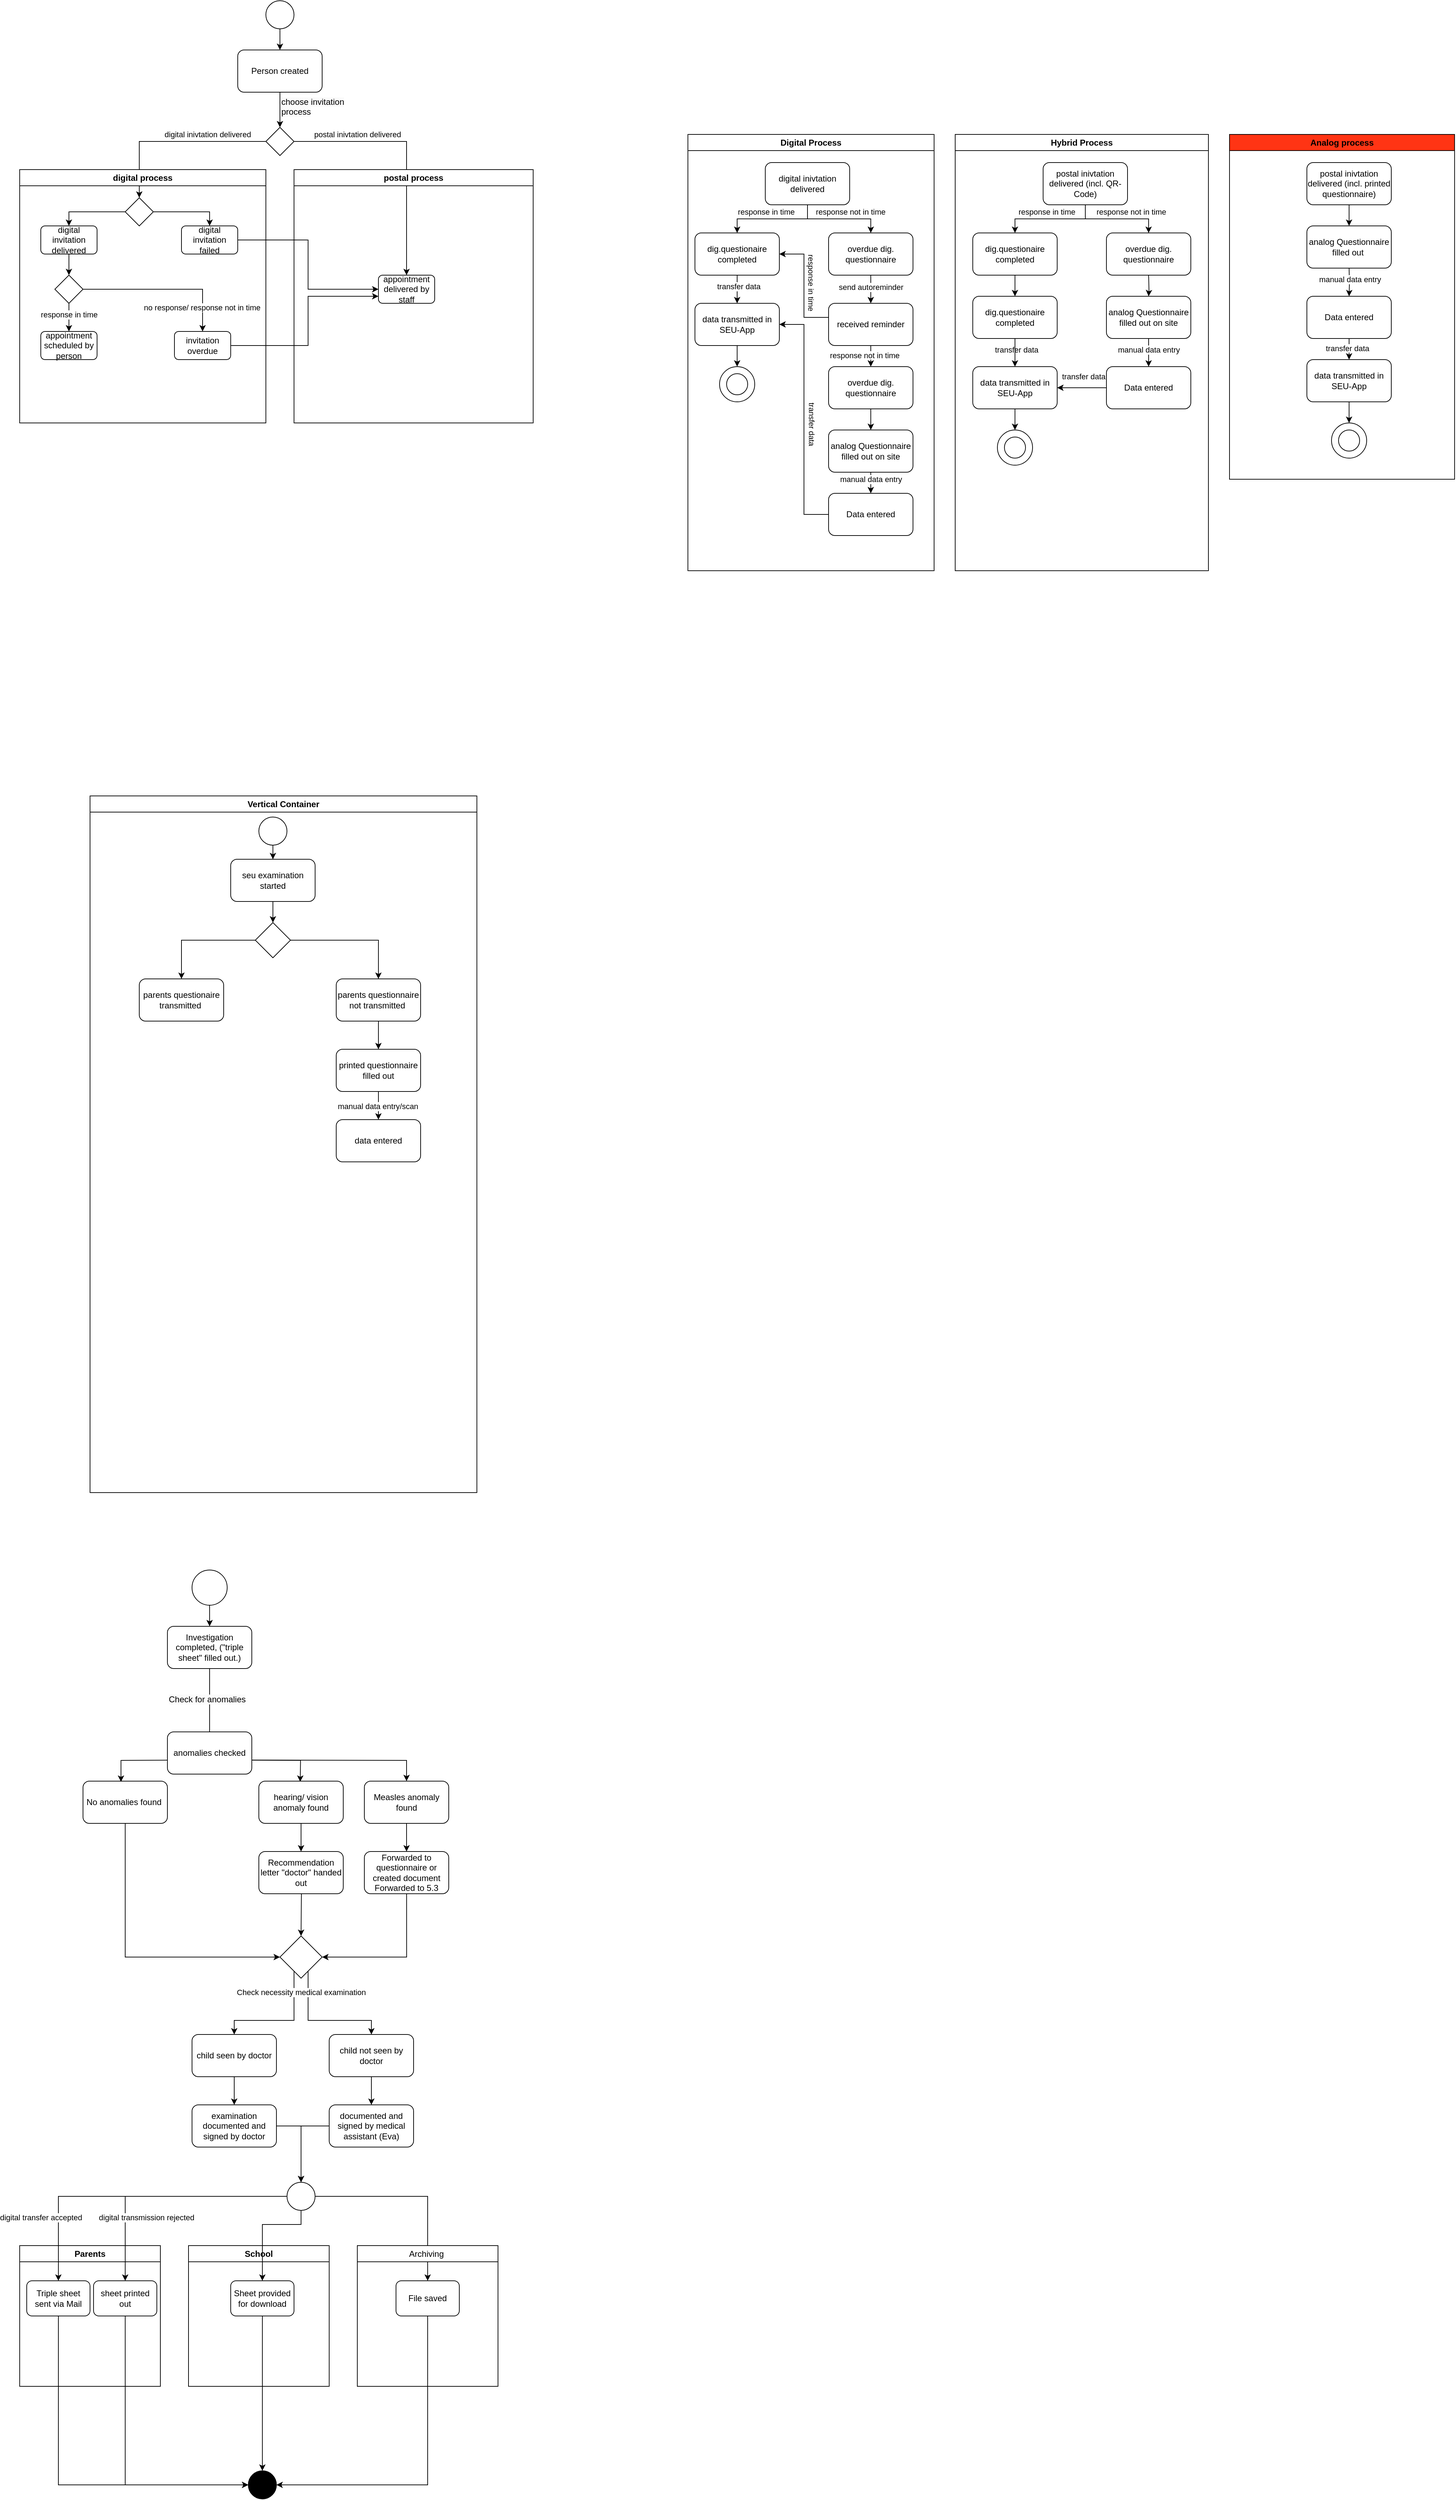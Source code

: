 <mxfile version="22.0.8" type="github">
  <diagram name="Page-1" id="0783ab3e-0a74-02c8-0abd-f7b4e66b4bec">
    <mxGraphModel dx="2345" dy="971" grid="1" gridSize="10" guides="1" tooltips="1" connect="1" arrows="1" fold="1" page="1" pageScale="1" pageWidth="850" pageHeight="1100" background="none" math="0" shadow="0">
      <root>
        <mxCell id="0" />
        <mxCell id="1" parent="0" />
        <mxCell id="8A0eGRXppmrOtd2nOJEZ-9" value="" style="edgeStyle=orthogonalEdgeStyle;rounded=0;orthogonalLoop=1;jettySize=auto;html=1;" parent="1" source="8A0eGRXppmrOtd2nOJEZ-2" target="8A0eGRXppmrOtd2nOJEZ-8" edge="1">
          <mxGeometry relative="1" as="geometry" />
        </mxCell>
        <mxCell id="8A0eGRXppmrOtd2nOJEZ-2" value="Person created" style="rounded=1;whiteSpace=wrap;html=1;" parent="1" vertex="1">
          <mxGeometry x="360" y="70" width="120" height="60" as="geometry" />
        </mxCell>
        <mxCell id="8A0eGRXppmrOtd2nOJEZ-7" value="" style="edgeStyle=orthogonalEdgeStyle;rounded=0;orthogonalLoop=1;jettySize=auto;html=1;" parent="1" source="8A0eGRXppmrOtd2nOJEZ-5" target="8A0eGRXppmrOtd2nOJEZ-2" edge="1">
          <mxGeometry relative="1" as="geometry" />
        </mxCell>
        <mxCell id="8A0eGRXppmrOtd2nOJEZ-5" value="" style="ellipse;whiteSpace=wrap;html=1;aspect=fixed;" parent="1" vertex="1">
          <mxGeometry x="400" width="40" height="40" as="geometry" />
        </mxCell>
        <mxCell id="8A0eGRXppmrOtd2nOJEZ-14" style="edgeStyle=orthogonalEdgeStyle;rounded=0;orthogonalLoop=1;jettySize=auto;html=1;entryX=0.5;entryY=0;entryDx=0;entryDy=0;" parent="1" source="8A0eGRXppmrOtd2nOJEZ-8" target="8A0eGRXppmrOtd2nOJEZ-18" edge="1">
          <mxGeometry relative="1" as="geometry">
            <mxPoint x="300" y="240" as="targetPoint" />
            <Array as="points">
              <mxPoint x="220" y="200" />
            </Array>
          </mxGeometry>
        </mxCell>
        <mxCell id="8A0eGRXppmrOtd2nOJEZ-19" value="digital inivtation delivered" style="edgeLabel;html=1;align=center;verticalAlign=middle;resizable=0;points=[];" parent="8A0eGRXppmrOtd2nOJEZ-14" vertex="1" connectable="0">
          <mxGeometry x="-0.49" relative="1" as="geometry">
            <mxPoint x="-17" y="-10" as="offset" />
          </mxGeometry>
        </mxCell>
        <mxCell id="8A0eGRXppmrOtd2nOJEZ-22" style="edgeStyle=orthogonalEdgeStyle;rounded=0;orthogonalLoop=1;jettySize=auto;html=1;entryX=0.5;entryY=0;entryDx=0;entryDy=0;" parent="1" source="8A0eGRXppmrOtd2nOJEZ-8" target="8A0eGRXppmrOtd2nOJEZ-36" edge="1">
          <mxGeometry relative="1" as="geometry">
            <mxPoint x="600" y="290" as="targetPoint" />
            <Array as="points">
              <mxPoint x="600" y="200" />
            </Array>
          </mxGeometry>
        </mxCell>
        <mxCell id="8A0eGRXppmrOtd2nOJEZ-8" value="" style="rhombus;whiteSpace=wrap;html=1;" parent="1" vertex="1">
          <mxGeometry x="400" y="180" width="40" height="40" as="geometry" />
        </mxCell>
        <mxCell id="8A0eGRXppmrOtd2nOJEZ-10" value="&lt;span style=&quot;color: rgb(0, 0, 0); font-family: Helvetica; font-size: 12px; font-style: normal; font-variant-ligatures: normal; font-variant-caps: normal; font-weight: 400; letter-spacing: normal; orphans: 2; text-align: center; text-indent: 0px; text-transform: none; widows: 2; word-spacing: 0px; -webkit-text-stroke-width: 0px; background-color: rgb(251, 251, 251); text-decoration-thickness: initial; text-decoration-style: initial; text-decoration-color: initial; float: none; display: inline !important;&quot;&gt;choose invitation process&lt;/span&gt;" style="text;whiteSpace=wrap;html=1;" parent="1" vertex="1">
          <mxGeometry x="420" y="130" width="100" height="40" as="geometry" />
        </mxCell>
        <mxCell id="8A0eGRXppmrOtd2nOJEZ-13" value="digital process" style="swimlane;whiteSpace=wrap;html=1;" parent="1" vertex="1">
          <mxGeometry x="50" y="240" width="350" height="360" as="geometry" />
        </mxCell>
        <mxCell id="8A0eGRXppmrOtd2nOJEZ-25" value="" style="edgeStyle=orthogonalEdgeStyle;rounded=0;orthogonalLoop=1;jettySize=auto;html=1;" parent="8A0eGRXppmrOtd2nOJEZ-13" source="8A0eGRXppmrOtd2nOJEZ-18" target="8A0eGRXppmrOtd2nOJEZ-24" edge="1">
          <mxGeometry relative="1" as="geometry">
            <Array as="points">
              <mxPoint x="70" y="60" />
            </Array>
          </mxGeometry>
        </mxCell>
        <mxCell id="8A0eGRXppmrOtd2nOJEZ-28" value="" style="edgeStyle=orthogonalEdgeStyle;rounded=0;orthogonalLoop=1;jettySize=auto;html=1;entryX=0.5;entryY=0;entryDx=0;entryDy=0;" parent="8A0eGRXppmrOtd2nOJEZ-13" source="8A0eGRXppmrOtd2nOJEZ-18" target="8A0eGRXppmrOtd2nOJEZ-27" edge="1">
          <mxGeometry relative="1" as="geometry">
            <mxPoint x="270" y="70" as="targetPoint" />
            <Array as="points">
              <mxPoint x="270" y="60" />
            </Array>
          </mxGeometry>
        </mxCell>
        <mxCell id="8A0eGRXppmrOtd2nOJEZ-18" value="" style="rhombus;whiteSpace=wrap;html=1;" parent="8A0eGRXppmrOtd2nOJEZ-13" vertex="1">
          <mxGeometry x="150" y="40" width="40" height="40" as="geometry" />
        </mxCell>
        <mxCell id="8A0eGRXppmrOtd2nOJEZ-32" value="" style="edgeStyle=orthogonalEdgeStyle;rounded=0;orthogonalLoop=1;jettySize=auto;html=1;" parent="8A0eGRXppmrOtd2nOJEZ-13" source="8A0eGRXppmrOtd2nOJEZ-24" target="8A0eGRXppmrOtd2nOJEZ-31" edge="1">
          <mxGeometry relative="1" as="geometry" />
        </mxCell>
        <mxCell id="8A0eGRXppmrOtd2nOJEZ-24" value="digital invitation delivered" style="rounded=1;whiteSpace=wrap;html=1;" parent="8A0eGRXppmrOtd2nOJEZ-13" vertex="1">
          <mxGeometry x="30" y="80" width="80" height="40" as="geometry" />
        </mxCell>
        <mxCell id="8A0eGRXppmrOtd2nOJEZ-27" value="digital invitation failed" style="rounded=1;whiteSpace=wrap;html=1;" parent="8A0eGRXppmrOtd2nOJEZ-13" vertex="1">
          <mxGeometry x="230" y="80" width="80" height="40" as="geometry" />
        </mxCell>
        <mxCell id="8A0eGRXppmrOtd2nOJEZ-42" style="edgeStyle=orthogonalEdgeStyle;rounded=0;orthogonalLoop=1;jettySize=auto;html=1;entryX=0.5;entryY=0;entryDx=0;entryDy=0;" parent="8A0eGRXppmrOtd2nOJEZ-13" source="8A0eGRXppmrOtd2nOJEZ-31" target="8A0eGRXppmrOtd2nOJEZ-41" edge="1">
          <mxGeometry relative="1" as="geometry" />
        </mxCell>
        <mxCell id="8A0eGRXppmrOtd2nOJEZ-43" value="response in time" style="edgeLabel;html=1;align=center;verticalAlign=middle;resizable=0;points=[];" parent="8A0eGRXppmrOtd2nOJEZ-42" vertex="1" connectable="0">
          <mxGeometry x="-0.225" relative="1" as="geometry">
            <mxPoint as="offset" />
          </mxGeometry>
        </mxCell>
        <mxCell id="8A0eGRXppmrOtd2nOJEZ-45" style="edgeStyle=orthogonalEdgeStyle;rounded=0;orthogonalLoop=1;jettySize=auto;html=1;entryX=0.5;entryY=0;entryDx=0;entryDy=0;" parent="8A0eGRXppmrOtd2nOJEZ-13" source="8A0eGRXppmrOtd2nOJEZ-31" target="8A0eGRXppmrOtd2nOJEZ-44" edge="1">
          <mxGeometry relative="1" as="geometry" />
        </mxCell>
        <mxCell id="8A0eGRXppmrOtd2nOJEZ-47" value="no response/ response not in time" style="edgeLabel;html=1;align=center;verticalAlign=middle;resizable=0;points=[];" parent="8A0eGRXppmrOtd2nOJEZ-45" vertex="1" connectable="0">
          <mxGeometry x="0.7" y="-1" relative="1" as="geometry">
            <mxPoint as="offset" />
          </mxGeometry>
        </mxCell>
        <mxCell id="8A0eGRXppmrOtd2nOJEZ-31" value="" style="rhombus;whiteSpace=wrap;html=1;" parent="8A0eGRXppmrOtd2nOJEZ-13" vertex="1">
          <mxGeometry x="50" y="150" width="40" height="40" as="geometry" />
        </mxCell>
        <mxCell id="8A0eGRXppmrOtd2nOJEZ-41" value="appointment scheduled by person" style="rounded=1;whiteSpace=wrap;html=1;" parent="8A0eGRXppmrOtd2nOJEZ-13" vertex="1">
          <mxGeometry x="30" y="230" width="80" height="40" as="geometry" />
        </mxCell>
        <mxCell id="8A0eGRXppmrOtd2nOJEZ-44" value="invitation overdue" style="rounded=1;whiteSpace=wrap;html=1;" parent="8A0eGRXppmrOtd2nOJEZ-13" vertex="1">
          <mxGeometry x="220" y="230" width="80" height="40" as="geometry" />
        </mxCell>
        <mxCell id="8A0eGRXppmrOtd2nOJEZ-20" value="postal process" style="swimlane;whiteSpace=wrap;html=1;" parent="1" vertex="1">
          <mxGeometry x="440" y="240" width="340" height="360" as="geometry" />
        </mxCell>
        <mxCell id="8A0eGRXppmrOtd2nOJEZ-36" value="appointment delivered by staff" style="rounded=1;whiteSpace=wrap;html=1;" parent="8A0eGRXppmrOtd2nOJEZ-20" vertex="1">
          <mxGeometry x="120" y="150" width="80" height="40" as="geometry" />
        </mxCell>
        <mxCell id="8A0eGRXppmrOtd2nOJEZ-33" value="postal inivtation delivered" style="edgeLabel;html=1;align=center;verticalAlign=middle;resizable=0;points=[];" parent="1" vertex="1" connectable="0">
          <mxGeometry x="530.003" y="190.0" as="geometry" />
        </mxCell>
        <mxCell id="8A0eGRXppmrOtd2nOJEZ-37" style="edgeStyle=orthogonalEdgeStyle;rounded=0;orthogonalLoop=1;jettySize=auto;html=1;entryX=0;entryY=0.5;entryDx=0;entryDy=0;" parent="1" source="8A0eGRXppmrOtd2nOJEZ-27" target="8A0eGRXppmrOtd2nOJEZ-36" edge="1">
          <mxGeometry relative="1" as="geometry" />
        </mxCell>
        <mxCell id="8A0eGRXppmrOtd2nOJEZ-48" style="edgeStyle=orthogonalEdgeStyle;rounded=0;orthogonalLoop=1;jettySize=auto;html=1;entryX=0;entryY=0.75;entryDx=0;entryDy=0;" parent="1" source="8A0eGRXppmrOtd2nOJEZ-44" target="8A0eGRXppmrOtd2nOJEZ-36" edge="1">
          <mxGeometry relative="1" as="geometry">
            <Array as="points">
              <mxPoint x="460" y="490" />
              <mxPoint x="460" y="420" />
            </Array>
          </mxGeometry>
        </mxCell>
        <mxCell id="8A0eGRXppmrOtd2nOJEZ-55" value="" style="edgeStyle=orthogonalEdgeStyle;rounded=0;orthogonalLoop=1;jettySize=auto;html=1;" parent="1" source="8A0eGRXppmrOtd2nOJEZ-50" edge="1">
          <mxGeometry relative="1" as="geometry">
            <mxPoint x="320" y="2470" as="targetPoint" />
          </mxGeometry>
        </mxCell>
        <mxCell id="8A0eGRXppmrOtd2nOJEZ-50" value="Investigation completed, (&quot;triple sheet&quot; filled out.)" style="rounded=1;whiteSpace=wrap;html=1;" parent="1" vertex="1">
          <mxGeometry x="260" y="2310" width="120" height="60" as="geometry" />
        </mxCell>
        <mxCell id="8A0eGRXppmrOtd2nOJEZ-53" value="" style="edgeStyle=orthogonalEdgeStyle;rounded=0;orthogonalLoop=1;jettySize=auto;html=1;" parent="1" source="8A0eGRXppmrOtd2nOJEZ-52" target="8A0eGRXppmrOtd2nOJEZ-50" edge="1">
          <mxGeometry relative="1" as="geometry" />
        </mxCell>
        <mxCell id="8A0eGRXppmrOtd2nOJEZ-52" value="" style="ellipse;whiteSpace=wrap;html=1;aspect=fixed;" parent="1" vertex="1">
          <mxGeometry x="295" y="2230" width="50" height="50" as="geometry" />
        </mxCell>
        <mxCell id="8A0eGRXppmrOtd2nOJEZ-79" style="edgeStyle=orthogonalEdgeStyle;rounded=0;orthogonalLoop=1;jettySize=auto;html=1;entryX=0.5;entryY=0;entryDx=0;entryDy=0;" parent="1" target="8A0eGRXppmrOtd2nOJEZ-67" edge="1">
          <mxGeometry relative="1" as="geometry">
            <mxPoint x="350" y="2500" as="sourcePoint" />
          </mxGeometry>
        </mxCell>
        <mxCell id="8A0eGRXppmrOtd2nOJEZ-110" style="edgeStyle=orthogonalEdgeStyle;rounded=0;orthogonalLoop=1;jettySize=auto;html=1;entryX=0;entryY=0.5;entryDx=0;entryDy=0;" parent="1" source="8A0eGRXppmrOtd2nOJEZ-61" target="8A0eGRXppmrOtd2nOJEZ-96" edge="1">
          <mxGeometry relative="1" as="geometry">
            <Array as="points">
              <mxPoint x="200" y="2780" />
            </Array>
          </mxGeometry>
        </mxCell>
        <mxCell id="8A0eGRXppmrOtd2nOJEZ-61" value="No anomalies found&amp;nbsp;" style="rounded=1;whiteSpace=wrap;html=1;" parent="1" vertex="1">
          <mxGeometry x="140" y="2530" width="120" height="60" as="geometry" />
        </mxCell>
        <mxCell id="8A0eGRXppmrOtd2nOJEZ-62" value="&lt;span style=&quot;color: rgb(0, 0, 0); font-family: Helvetica; font-size: 12px; font-style: normal; font-variant-ligatures: normal; font-variant-caps: normal; font-weight: 400; letter-spacing: normal; orphans: 2; text-align: center; text-indent: 0px; text-transform: none; widows: 2; word-spacing: 0px; -webkit-text-stroke-width: 0px; background-color: rgb(251, 251, 251); text-decoration-thickness: initial; text-decoration-style: initial; text-decoration-color: initial; float: none; display: inline !important;&quot;&gt;Check for anomalies&lt;/span&gt;" style="text;whiteSpace=wrap;html=1;" parent="1" vertex="1">
          <mxGeometry x="260" y="2400" width="160" height="40" as="geometry" />
        </mxCell>
        <mxCell id="8A0eGRXppmrOtd2nOJEZ-65" style="edgeStyle=orthogonalEdgeStyle;rounded=0;orthogonalLoop=1;jettySize=auto;html=1;entryX=0.45;entryY=0.016;entryDx=0;entryDy=0;entryPerimeter=0;" parent="1" target="8A0eGRXppmrOtd2nOJEZ-61" edge="1">
          <mxGeometry relative="1" as="geometry">
            <mxPoint x="290" y="2500" as="sourcePoint" />
          </mxGeometry>
        </mxCell>
        <mxCell id="8A0eGRXppmrOtd2nOJEZ-66" style="edgeStyle=orthogonalEdgeStyle;rounded=0;orthogonalLoop=1;jettySize=auto;html=1;entryX=0.573;entryY=0.016;entryDx=0;entryDy=0;entryPerimeter=0;" parent="1" edge="1">
          <mxGeometry relative="1" as="geometry">
            <mxPoint x="350" y="2500" as="sourcePoint" />
            <mxPoint x="448.76" y="2530.96" as="targetPoint" />
          </mxGeometry>
        </mxCell>
        <mxCell id="8A0eGRXppmrOtd2nOJEZ-83" value="" style="edgeStyle=orthogonalEdgeStyle;rounded=0;orthogonalLoop=1;jettySize=auto;html=1;" parent="1" source="8A0eGRXppmrOtd2nOJEZ-67" target="8A0eGRXppmrOtd2nOJEZ-82" edge="1">
          <mxGeometry relative="1" as="geometry" />
        </mxCell>
        <mxCell id="8A0eGRXppmrOtd2nOJEZ-67" value="Measles anomaly found" style="rounded=1;whiteSpace=wrap;html=1;" parent="1" vertex="1">
          <mxGeometry x="540" y="2530" width="120" height="60" as="geometry" />
        </mxCell>
        <mxCell id="8A0eGRXppmrOtd2nOJEZ-81" value="" style="edgeStyle=orthogonalEdgeStyle;rounded=0;orthogonalLoop=1;jettySize=auto;html=1;" parent="1" source="8A0eGRXppmrOtd2nOJEZ-68" target="8A0eGRXppmrOtd2nOJEZ-80" edge="1">
          <mxGeometry relative="1" as="geometry" />
        </mxCell>
        <mxCell id="8A0eGRXppmrOtd2nOJEZ-68" value="hearing/ vision anomaly found" style="rounded=1;whiteSpace=wrap;html=1;" parent="1" vertex="1">
          <mxGeometry x="390" y="2530" width="120" height="60" as="geometry" />
        </mxCell>
        <mxCell id="8A0eGRXppmrOtd2nOJEZ-77" value="&lt;div style=&quot;text-align: center;&quot;&gt;&lt;br&gt;&lt;/div&gt;" style="text;whiteSpace=wrap;html=1;" parent="1" vertex="1">
          <mxGeometry x="665" y="2650" width="50" height="20" as="geometry" />
        </mxCell>
        <mxCell id="8A0eGRXppmrOtd2nOJEZ-97" style="edgeStyle=orthogonalEdgeStyle;rounded=0;orthogonalLoop=1;jettySize=auto;html=1;" parent="1" target="8A0eGRXppmrOtd2nOJEZ-96" edge="1">
          <mxGeometry relative="1" as="geometry">
            <mxPoint x="450" y="2630" as="sourcePoint" />
          </mxGeometry>
        </mxCell>
        <mxCell id="8A0eGRXppmrOtd2nOJEZ-80" value="Recommendation letter &quot;doctor&quot; handed out" style="whiteSpace=wrap;html=1;rounded=1;" parent="1" vertex="1">
          <mxGeometry x="390" y="2630" width="120" height="60" as="geometry" />
        </mxCell>
        <mxCell id="8A0eGRXppmrOtd2nOJEZ-100" style="edgeStyle=orthogonalEdgeStyle;rounded=0;orthogonalLoop=1;jettySize=auto;html=1;entryX=1;entryY=0.5;entryDx=0;entryDy=0;" parent="1" target="8A0eGRXppmrOtd2nOJEZ-96" edge="1">
          <mxGeometry relative="1" as="geometry">
            <mxPoint x="600.053" y="2630" as="sourcePoint" />
            <Array as="points">
              <mxPoint x="600" y="2780" />
            </Array>
          </mxGeometry>
        </mxCell>
        <mxCell id="8A0eGRXppmrOtd2nOJEZ-82" value="Forwarded to questionnaire or created document Forwarded to 5.3" style="whiteSpace=wrap;html=1;rounded=1;" parent="1" vertex="1">
          <mxGeometry x="540" y="2630" width="120" height="60" as="geometry" />
        </mxCell>
        <mxCell id="8A0eGRXppmrOtd2nOJEZ-105" value="" style="edgeStyle=orthogonalEdgeStyle;rounded=0;orthogonalLoop=1;jettySize=auto;html=1;" parent="1" source="8A0eGRXppmrOtd2nOJEZ-96" target="8A0eGRXppmrOtd2nOJEZ-103" edge="1">
          <mxGeometry relative="1" as="geometry">
            <Array as="points">
              <mxPoint x="440" y="2870" />
              <mxPoint x="355" y="2870" />
            </Array>
          </mxGeometry>
        </mxCell>
        <mxCell id="8A0eGRXppmrOtd2nOJEZ-108" style="edgeStyle=orthogonalEdgeStyle;rounded=0;orthogonalLoop=1;jettySize=auto;html=1;entryX=0.5;entryY=0;entryDx=0;entryDy=0;" parent="1" source="8A0eGRXppmrOtd2nOJEZ-96" target="8A0eGRXppmrOtd2nOJEZ-107" edge="1">
          <mxGeometry relative="1" as="geometry">
            <Array as="points">
              <mxPoint x="460" y="2870" />
              <mxPoint x="550" y="2870" />
            </Array>
          </mxGeometry>
        </mxCell>
        <mxCell id="8A0eGRXppmrOtd2nOJEZ-111" value="Check necessity medical examination" style="edgeLabel;html=1;align=center;verticalAlign=middle;resizable=0;points=[];" parent="8A0eGRXppmrOtd2nOJEZ-108" vertex="1" connectable="0">
          <mxGeometry x="-0.764" y="2" relative="1" as="geometry">
            <mxPoint x="-12" y="9" as="offset" />
          </mxGeometry>
        </mxCell>
        <mxCell id="8A0eGRXppmrOtd2nOJEZ-96" value="" style="rhombus;whiteSpace=wrap;html=1;" parent="1" vertex="1">
          <mxGeometry x="420" y="2750" width="60" height="60" as="geometry" />
        </mxCell>
        <mxCell id="8A0eGRXppmrOtd2nOJEZ-113" value="" style="edgeStyle=orthogonalEdgeStyle;rounded=0;orthogonalLoop=1;jettySize=auto;html=1;" parent="1" source="8A0eGRXppmrOtd2nOJEZ-103" target="8A0eGRXppmrOtd2nOJEZ-112" edge="1">
          <mxGeometry relative="1" as="geometry" />
        </mxCell>
        <mxCell id="8A0eGRXppmrOtd2nOJEZ-103" value="child seen by doctor" style="rounded=1;whiteSpace=wrap;html=1;" parent="1" vertex="1">
          <mxGeometry x="295" y="2890" width="120" height="60" as="geometry" />
        </mxCell>
        <mxCell id="8A0eGRXppmrOtd2nOJEZ-115" value="" style="edgeStyle=orthogonalEdgeStyle;rounded=0;orthogonalLoop=1;jettySize=auto;html=1;" parent="1" source="8A0eGRXppmrOtd2nOJEZ-107" target="8A0eGRXppmrOtd2nOJEZ-114" edge="1">
          <mxGeometry relative="1" as="geometry" />
        </mxCell>
        <mxCell id="8A0eGRXppmrOtd2nOJEZ-107" value="child not seen by doctor" style="rounded=1;whiteSpace=wrap;html=1;" parent="1" vertex="1">
          <mxGeometry x="490" y="2890" width="120" height="60" as="geometry" />
        </mxCell>
        <mxCell id="8A0eGRXppmrOtd2nOJEZ-126" style="edgeStyle=orthogonalEdgeStyle;rounded=0;orthogonalLoop=1;jettySize=auto;html=1;" parent="1" source="8A0eGRXppmrOtd2nOJEZ-112" target="8A0eGRXppmrOtd2nOJEZ-123" edge="1">
          <mxGeometry relative="1" as="geometry" />
        </mxCell>
        <mxCell id="8A0eGRXppmrOtd2nOJEZ-112" value="examination documented and signed by doctor" style="whiteSpace=wrap;html=1;rounded=1;" parent="1" vertex="1">
          <mxGeometry x="295" y="2990" width="120" height="60" as="geometry" />
        </mxCell>
        <mxCell id="8A0eGRXppmrOtd2nOJEZ-127" style="edgeStyle=orthogonalEdgeStyle;rounded=0;orthogonalLoop=1;jettySize=auto;html=1;entryX=0.5;entryY=0;entryDx=0;entryDy=0;" parent="1" source="8A0eGRXppmrOtd2nOJEZ-114" target="8A0eGRXppmrOtd2nOJEZ-123" edge="1">
          <mxGeometry relative="1" as="geometry" />
        </mxCell>
        <mxCell id="8A0eGRXppmrOtd2nOJEZ-114" value="documented and signed by&amp;nbsp;medical assistant (Eva)" style="whiteSpace=wrap;html=1;rounded=1;" parent="1" vertex="1">
          <mxGeometry x="490" y="2990" width="120" height="60" as="geometry" />
        </mxCell>
        <mxCell id="8A0eGRXppmrOtd2nOJEZ-121" value="Parents" style="swimlane;whiteSpace=wrap;html=1;startSize=23;" parent="1" vertex="1">
          <mxGeometry x="50" y="3190" width="200" height="200" as="geometry" />
        </mxCell>
        <mxCell id="8A0eGRXppmrOtd2nOJEZ-133" value="Triple sheet sent via Mail" style="rounded=1;whiteSpace=wrap;html=1;" parent="8A0eGRXppmrOtd2nOJEZ-121" vertex="1">
          <mxGeometry x="10" y="50" width="90" height="50" as="geometry" />
        </mxCell>
        <mxCell id="8A0eGRXppmrOtd2nOJEZ-138" value="sheet printed out" style="rounded=1;whiteSpace=wrap;html=1;" parent="8A0eGRXppmrOtd2nOJEZ-121" vertex="1">
          <mxGeometry x="105" y="50" width="90" height="50" as="geometry" />
        </mxCell>
        <mxCell id="8A0eGRXppmrOtd2nOJEZ-128" style="edgeStyle=orthogonalEdgeStyle;rounded=0;orthogonalLoop=1;jettySize=auto;html=1;entryX=0.5;entryY=0;entryDx=0;entryDy=0;" parent="1" source="8A0eGRXppmrOtd2nOJEZ-123" target="8A0eGRXppmrOtd2nOJEZ-133" edge="1">
          <mxGeometry relative="1" as="geometry">
            <mxPoint x="150" y="3240" as="targetPoint" />
          </mxGeometry>
        </mxCell>
        <mxCell id="8A0eGRXppmrOtd2nOJEZ-135" value="digital transfer accepted" style="edgeLabel;html=1;align=center;verticalAlign=middle;resizable=0;points=[];" parent="8A0eGRXppmrOtd2nOJEZ-128" vertex="1" connectable="0">
          <mxGeometry x="-0.219" y="1" relative="1" as="geometry">
            <mxPoint x="-176" y="29" as="offset" />
          </mxGeometry>
        </mxCell>
        <mxCell id="8A0eGRXppmrOtd2nOJEZ-132" style="edgeStyle=orthogonalEdgeStyle;rounded=0;orthogonalLoop=1;jettySize=auto;html=1;entryX=0.5;entryY=0;entryDx=0;entryDy=0;" parent="1" source="8A0eGRXppmrOtd2nOJEZ-123" target="8A0eGRXppmrOtd2nOJEZ-142" edge="1">
          <mxGeometry relative="1" as="geometry">
            <mxPoint x="630" y="3230" as="targetPoint" />
          </mxGeometry>
        </mxCell>
        <mxCell id="8A0eGRXppmrOtd2nOJEZ-136" style="edgeStyle=orthogonalEdgeStyle;rounded=0;orthogonalLoop=1;jettySize=auto;html=1;entryX=0.5;entryY=0;entryDx=0;entryDy=0;" parent="1" source="8A0eGRXppmrOtd2nOJEZ-123" target="8A0eGRXppmrOtd2nOJEZ-138" edge="1">
          <mxGeometry relative="1" as="geometry">
            <mxPoint x="199.947" y="3210" as="targetPoint" />
          </mxGeometry>
        </mxCell>
        <mxCell id="8A0eGRXppmrOtd2nOJEZ-139" value="digital transmission rejected" style="edgeLabel;html=1;align=center;verticalAlign=middle;resizable=0;points=[];" parent="8A0eGRXppmrOtd2nOJEZ-136" vertex="1" connectable="0">
          <mxGeometry x="0.569" y="1" relative="1" as="geometry">
            <mxPoint x="29" y="-15" as="offset" />
          </mxGeometry>
        </mxCell>
        <mxCell id="8A0eGRXppmrOtd2nOJEZ-123" value="" style="ellipse;whiteSpace=wrap;html=1;aspect=fixed;" parent="1" vertex="1">
          <mxGeometry x="430" y="3100" width="40" height="40" as="geometry" />
        </mxCell>
        <mxCell id="8A0eGRXppmrOtd2nOJEZ-129" value="School" style="swimlane;whiteSpace=wrap;html=1;startSize=23;" parent="1" vertex="1">
          <mxGeometry x="290" y="3190" width="200" height="200" as="geometry" />
        </mxCell>
        <mxCell id="8A0eGRXppmrOtd2nOJEZ-141" value="Sheet provided for download" style="rounded=1;whiteSpace=wrap;html=1;" parent="8A0eGRXppmrOtd2nOJEZ-129" vertex="1">
          <mxGeometry x="60" y="50" width="90" height="50" as="geometry" />
        </mxCell>
        <mxCell id="8A0eGRXppmrOtd2nOJEZ-130" value="Archiving&amp;nbsp;" style="swimlane;whiteSpace=wrap;html=1;startSize=23;fontStyle=0" parent="1" vertex="1">
          <mxGeometry x="530" y="3190" width="200" height="200" as="geometry" />
        </mxCell>
        <mxCell id="8A0eGRXppmrOtd2nOJEZ-142" value="File saved" style="rounded=1;whiteSpace=wrap;html=1;" parent="8A0eGRXppmrOtd2nOJEZ-130" vertex="1">
          <mxGeometry x="55" y="50" width="90" height="50" as="geometry" />
        </mxCell>
        <mxCell id="8A0eGRXppmrOtd2nOJEZ-131" style="edgeStyle=orthogonalEdgeStyle;rounded=0;orthogonalLoop=1;jettySize=auto;html=1;" parent="1" source="8A0eGRXppmrOtd2nOJEZ-123" target="8A0eGRXppmrOtd2nOJEZ-141" edge="1">
          <mxGeometry relative="1" as="geometry">
            <Array as="points">
              <mxPoint x="450" y="3160" />
              <mxPoint x="395" y="3160" />
            </Array>
          </mxGeometry>
        </mxCell>
        <mxCell id="8A0eGRXppmrOtd2nOJEZ-144" value="" style="ellipse;whiteSpace=wrap;html=1;aspect=fixed;fillColor=#000000;" parent="1" vertex="1">
          <mxGeometry x="375" y="3510" width="40" height="40" as="geometry" />
        </mxCell>
        <mxCell id="8A0eGRXppmrOtd2nOJEZ-145" style="edgeStyle=orthogonalEdgeStyle;rounded=0;orthogonalLoop=1;jettySize=auto;html=1;" parent="1" source="8A0eGRXppmrOtd2nOJEZ-142" target="8A0eGRXppmrOtd2nOJEZ-144" edge="1">
          <mxGeometry relative="1" as="geometry">
            <Array as="points">
              <mxPoint x="630" y="3530" />
            </Array>
          </mxGeometry>
        </mxCell>
        <mxCell id="8A0eGRXppmrOtd2nOJEZ-146" style="edgeStyle=orthogonalEdgeStyle;rounded=0;orthogonalLoop=1;jettySize=auto;html=1;" parent="1" source="8A0eGRXppmrOtd2nOJEZ-141" target="8A0eGRXppmrOtd2nOJEZ-144" edge="1">
          <mxGeometry relative="1" as="geometry" />
        </mxCell>
        <mxCell id="8A0eGRXppmrOtd2nOJEZ-147" style="edgeStyle=orthogonalEdgeStyle;rounded=0;orthogonalLoop=1;jettySize=auto;html=1;entryX=0;entryY=0.5;entryDx=0;entryDy=0;" parent="1" source="8A0eGRXppmrOtd2nOJEZ-138" target="8A0eGRXppmrOtd2nOJEZ-144" edge="1">
          <mxGeometry relative="1" as="geometry">
            <Array as="points">
              <mxPoint x="200" y="3530" />
            </Array>
          </mxGeometry>
        </mxCell>
        <mxCell id="8A0eGRXppmrOtd2nOJEZ-148" style="edgeStyle=orthogonalEdgeStyle;rounded=0;orthogonalLoop=1;jettySize=auto;html=1;entryX=0;entryY=0.5;entryDx=0;entryDy=0;" parent="1" source="8A0eGRXppmrOtd2nOJEZ-133" target="8A0eGRXppmrOtd2nOJEZ-144" edge="1">
          <mxGeometry relative="1" as="geometry">
            <Array as="points">
              <mxPoint x="105" y="3530" />
            </Array>
          </mxGeometry>
        </mxCell>
        <mxCell id="8A0eGRXppmrOtd2nOJEZ-149" value="anomalies checked" style="rounded=1;whiteSpace=wrap;html=1;" parent="1" vertex="1">
          <mxGeometry x="260" y="2460" width="120" height="60" as="geometry" />
        </mxCell>
        <mxCell id="Pb0JXvyu1e5S-5dDplrH-12" value="Digital Process" style="swimlane;whiteSpace=wrap;html=1;" parent="1" vertex="1">
          <mxGeometry x="1000" y="190" width="350" height="620" as="geometry" />
        </mxCell>
        <mxCell id="Pb0JXvyu1e5S-5dDplrH-31" value="" style="edgeStyle=orthogonalEdgeStyle;rounded=0;orthogonalLoop=1;jettySize=auto;html=1;" parent="Pb0JXvyu1e5S-5dDplrH-12" source="Pb0JXvyu1e5S-5dDplrH-19" target="Pb0JXvyu1e5S-5dDplrH-25" edge="1">
          <mxGeometry relative="1" as="geometry" />
        </mxCell>
        <mxCell id="Pb0JXvyu1e5S-5dDplrH-41" value="response not in time" style="edgeLabel;html=1;align=center;verticalAlign=middle;resizable=0;points=[];" parent="Pb0JXvyu1e5S-5dDplrH-31" vertex="1" connectable="0">
          <mxGeometry x="0.012" relative="1" as="geometry">
            <mxPoint x="15" y="-10" as="offset" />
          </mxGeometry>
        </mxCell>
        <mxCell id="Pb0JXvyu1e5S-5dDplrH-32" style="edgeStyle=orthogonalEdgeStyle;rounded=0;orthogonalLoop=1;jettySize=auto;html=1;" parent="Pb0JXvyu1e5S-5dDplrH-12" source="Pb0JXvyu1e5S-5dDplrH-19" target="Pb0JXvyu1e5S-5dDplrH-20" edge="1">
          <mxGeometry relative="1" as="geometry" />
        </mxCell>
        <mxCell id="Pb0JXvyu1e5S-5dDplrH-39" value="response in time" style="edgeLabel;html=1;align=center;verticalAlign=middle;resizable=0;points=[];" parent="Pb0JXvyu1e5S-5dDplrH-32" vertex="1" connectable="0">
          <mxGeometry x="0.075" y="1" relative="1" as="geometry">
            <mxPoint x="-4" y="-11" as="offset" />
          </mxGeometry>
        </mxCell>
        <mxCell id="Pb0JXvyu1e5S-5dDplrH-19" value="digital inivtation delivered" style="rounded=1;whiteSpace=wrap;html=1;" parent="Pb0JXvyu1e5S-5dDplrH-12" vertex="1">
          <mxGeometry x="110" y="40" width="120" height="60" as="geometry" />
        </mxCell>
        <mxCell id="Pb0JXvyu1e5S-5dDplrH-34" value="" style="edgeStyle=orthogonalEdgeStyle;rounded=0;orthogonalLoop=1;jettySize=auto;html=1;" parent="Pb0JXvyu1e5S-5dDplrH-12" source="Pb0JXvyu1e5S-5dDplrH-20" target="Pb0JXvyu1e5S-5dDplrH-33" edge="1">
          <mxGeometry relative="1" as="geometry" />
        </mxCell>
        <mxCell id="Pb0JXvyu1e5S-5dDplrH-44" value="transfer data" style="edgeLabel;html=1;align=center;verticalAlign=middle;resizable=0;points=[];" parent="Pb0JXvyu1e5S-5dDplrH-34" vertex="1" connectable="0">
          <mxGeometry x="-0.216" y="2" relative="1" as="geometry">
            <mxPoint as="offset" />
          </mxGeometry>
        </mxCell>
        <mxCell id="Pb0JXvyu1e5S-5dDplrH-20" value="dig.questionaire completed" style="whiteSpace=wrap;html=1;rounded=1;" parent="Pb0JXvyu1e5S-5dDplrH-12" vertex="1">
          <mxGeometry x="10" y="140" width="120" height="60" as="geometry" />
        </mxCell>
        <mxCell id="Pb0JXvyu1e5S-5dDplrH-43" value="" style="edgeStyle=orthogonalEdgeStyle;rounded=0;orthogonalLoop=1;jettySize=auto;html=1;" parent="Pb0JXvyu1e5S-5dDplrH-12" source="Pb0JXvyu1e5S-5dDplrH-25" target="Pb0JXvyu1e5S-5dDplrH-42" edge="1">
          <mxGeometry relative="1" as="geometry" />
        </mxCell>
        <mxCell id="Pb0JXvyu1e5S-5dDplrH-45" value="send autoreminder" style="edgeLabel;html=1;align=center;verticalAlign=middle;resizable=0;points=[];" parent="Pb0JXvyu1e5S-5dDplrH-43" vertex="1" connectable="0">
          <mxGeometry x="-0.163" relative="1" as="geometry">
            <mxPoint as="offset" />
          </mxGeometry>
        </mxCell>
        <mxCell id="Pb0JXvyu1e5S-5dDplrH-25" value="overdue dig. questionnaire" style="whiteSpace=wrap;html=1;rounded=1;" parent="Pb0JXvyu1e5S-5dDplrH-12" vertex="1">
          <mxGeometry x="200" y="140" width="120" height="60" as="geometry" />
        </mxCell>
        <mxCell id="Pb0JXvyu1e5S-5dDplrH-37" value="" style="edgeStyle=orthogonalEdgeStyle;rounded=0;orthogonalLoop=1;jettySize=auto;html=1;" parent="Pb0JXvyu1e5S-5dDplrH-12" source="Pb0JXvyu1e5S-5dDplrH-33" target="Pb0JXvyu1e5S-5dDplrH-36" edge="1">
          <mxGeometry relative="1" as="geometry" />
        </mxCell>
        <mxCell id="Pb0JXvyu1e5S-5dDplrH-33" value="data transmitted in SEU-App" style="whiteSpace=wrap;html=1;rounded=1;" parent="Pb0JXvyu1e5S-5dDplrH-12" vertex="1">
          <mxGeometry x="10" y="240" width="120" height="60" as="geometry" />
        </mxCell>
        <mxCell id="Pb0JXvyu1e5S-5dDplrH-36" value="" style="ellipse;whiteSpace=wrap;html=1;rounded=1;" parent="Pb0JXvyu1e5S-5dDplrH-12" vertex="1">
          <mxGeometry x="45" y="330" width="50" height="50" as="geometry" />
        </mxCell>
        <mxCell id="Pb0JXvyu1e5S-5dDplrH-38" value="" style="ellipse;whiteSpace=wrap;html=1;aspect=fixed;" parent="Pb0JXvyu1e5S-5dDplrH-12" vertex="1">
          <mxGeometry x="55" y="340" width="30" height="30" as="geometry" />
        </mxCell>
        <mxCell id="Pb0JXvyu1e5S-5dDplrH-48" value="" style="edgeStyle=orthogonalEdgeStyle;rounded=0;orthogonalLoop=1;jettySize=auto;html=1;" parent="Pb0JXvyu1e5S-5dDplrH-12" source="Pb0JXvyu1e5S-5dDplrH-42" target="Pb0JXvyu1e5S-5dDplrH-47" edge="1">
          <mxGeometry relative="1" as="geometry" />
        </mxCell>
        <mxCell id="Pb0JXvyu1e5S-5dDplrH-49" style="edgeStyle=orthogonalEdgeStyle;rounded=0;orthogonalLoop=1;jettySize=auto;html=1;entryX=1;entryY=0.5;entryDx=0;entryDy=0;" parent="Pb0JXvyu1e5S-5dDplrH-12" source="Pb0JXvyu1e5S-5dDplrH-42" target="Pb0JXvyu1e5S-5dDplrH-20" edge="1">
          <mxGeometry relative="1" as="geometry">
            <Array as="points">
              <mxPoint x="165" y="260" />
              <mxPoint x="165" y="170" />
            </Array>
          </mxGeometry>
        </mxCell>
        <mxCell id="Pb0JXvyu1e5S-5dDplrH-42" value="received reminder" style="rounded=1;whiteSpace=wrap;html=1;" parent="Pb0JXvyu1e5S-5dDplrH-12" vertex="1">
          <mxGeometry x="200" y="240" width="120" height="60" as="geometry" />
        </mxCell>
        <mxCell id="Pb0JXvyu1e5S-5dDplrH-51" value="" style="edgeStyle=orthogonalEdgeStyle;rounded=0;orthogonalLoop=1;jettySize=auto;html=1;" parent="Pb0JXvyu1e5S-5dDplrH-12" source="Pb0JXvyu1e5S-5dDplrH-47" target="Pb0JXvyu1e5S-5dDplrH-50" edge="1">
          <mxGeometry relative="1" as="geometry" />
        </mxCell>
        <mxCell id="Pb0JXvyu1e5S-5dDplrH-47" value="overdue dig. questionnaire" style="whiteSpace=wrap;html=1;rounded=1;" parent="Pb0JXvyu1e5S-5dDplrH-12" vertex="1">
          <mxGeometry x="200" y="330" width="120" height="60" as="geometry" />
        </mxCell>
        <mxCell id="Pb0JXvyu1e5S-5dDplrH-53" value="" style="edgeStyle=orthogonalEdgeStyle;rounded=0;orthogonalLoop=1;jettySize=auto;html=1;" parent="Pb0JXvyu1e5S-5dDplrH-12" source="Pb0JXvyu1e5S-5dDplrH-50" target="Pb0JXvyu1e5S-5dDplrH-52" edge="1">
          <mxGeometry relative="1" as="geometry" />
        </mxCell>
        <mxCell id="Pb0JXvyu1e5S-5dDplrH-57" value="manual data entry" style="edgeLabel;html=1;align=center;verticalAlign=middle;resizable=0;points=[];" parent="Pb0JXvyu1e5S-5dDplrH-53" vertex="1" connectable="0">
          <mxGeometry x="0.015" relative="1" as="geometry">
            <mxPoint y="-5" as="offset" />
          </mxGeometry>
        </mxCell>
        <mxCell id="Pb0JXvyu1e5S-5dDplrH-50" value="analog Questionnaire filled out on site" style="whiteSpace=wrap;html=1;rounded=1;" parent="Pb0JXvyu1e5S-5dDplrH-12" vertex="1">
          <mxGeometry x="200" y="420" width="120" height="60" as="geometry" />
        </mxCell>
        <mxCell id="Pb0JXvyu1e5S-5dDplrH-54" style="edgeStyle=orthogonalEdgeStyle;rounded=0;orthogonalLoop=1;jettySize=auto;html=1;entryX=1;entryY=0.5;entryDx=0;entryDy=0;" parent="Pb0JXvyu1e5S-5dDplrH-12" source="Pb0JXvyu1e5S-5dDplrH-52" target="Pb0JXvyu1e5S-5dDplrH-33" edge="1">
          <mxGeometry relative="1" as="geometry" />
        </mxCell>
        <mxCell id="Pb0JXvyu1e5S-5dDplrH-52" value="Data entered" style="whiteSpace=wrap;html=1;rounded=1;" parent="Pb0JXvyu1e5S-5dDplrH-12" vertex="1">
          <mxGeometry x="200" y="510" width="120" height="60" as="geometry" />
        </mxCell>
        <mxCell id="Pb0JXvyu1e5S-5dDplrH-55" value="&lt;span style=&quot;color: rgb(0, 0, 0); font-family: Helvetica; font-size: 11px; font-style: normal; font-variant-ligatures: normal; font-variant-caps: normal; font-weight: 400; letter-spacing: normal; orphans: 2; text-align: center; text-indent: 0px; text-transform: none; widows: 2; word-spacing: 0px; -webkit-text-stroke-width: 0px; background-color: rgb(255, 255, 255); text-decoration-thickness: initial; text-decoration-style: initial; text-decoration-color: initial; float: none; display: inline !important;&quot;&gt;response not in time&lt;/span&gt;" style="text;whiteSpace=wrap;html=1;" parent="Pb0JXvyu1e5S-5dDplrH-12" vertex="1">
          <mxGeometry x="200" y="300" width="130" height="40" as="geometry" />
        </mxCell>
        <mxCell id="Pb0JXvyu1e5S-5dDplrH-56" value="response in time" style="edgeLabel;html=1;align=center;verticalAlign=middle;resizable=0;points=[];rotation=90;" parent="Pb0JXvyu1e5S-5dDplrH-12" vertex="1" connectable="0">
          <mxGeometry x="175.003" y="210" as="geometry" />
        </mxCell>
        <mxCell id="Pb0JXvyu1e5S-5dDplrH-58" value="transfer data" style="edgeLabel;html=1;align=center;verticalAlign=middle;resizable=0;points=[];rotation=90;" parent="Pb0JXvyu1e5S-5dDplrH-12" vertex="1" connectable="0">
          <mxGeometry x="175" y="409.999" as="geometry">
            <mxPoint x="1" y="-1.0" as="offset" />
          </mxGeometry>
        </mxCell>
        <mxCell id="Pb0JXvyu1e5S-5dDplrH-13" value="Hybrid Process" style="swimlane;whiteSpace=wrap;html=1;" parent="1" vertex="1">
          <mxGeometry x="1380" y="190" width="360" height="620" as="geometry" />
        </mxCell>
        <mxCell id="Pb0JXvyu1e5S-5dDplrH-64" style="edgeStyle=orthogonalEdgeStyle;rounded=0;orthogonalLoop=1;jettySize=auto;html=1;entryX=0.5;entryY=0;entryDx=0;entryDy=0;" parent="Pb0JXvyu1e5S-5dDplrH-13" source="Pb0JXvyu1e5S-5dDplrH-61" target="Pb0JXvyu1e5S-5dDplrH-62" edge="1">
          <mxGeometry relative="1" as="geometry" />
        </mxCell>
        <mxCell id="Pb0JXvyu1e5S-5dDplrH-65" style="edgeStyle=orthogonalEdgeStyle;rounded=0;orthogonalLoop=1;jettySize=auto;html=1;" parent="Pb0JXvyu1e5S-5dDplrH-13" source="Pb0JXvyu1e5S-5dDplrH-61" target="Pb0JXvyu1e5S-5dDplrH-63" edge="1">
          <mxGeometry relative="1" as="geometry" />
        </mxCell>
        <mxCell id="Pb0JXvyu1e5S-5dDplrH-61" value="postal inivtation delivered (incl. QR-Code)" style="rounded=1;whiteSpace=wrap;html=1;" parent="Pb0JXvyu1e5S-5dDplrH-13" vertex="1">
          <mxGeometry x="125" y="40" width="120" height="60" as="geometry" />
        </mxCell>
        <mxCell id="Pb0JXvyu1e5S-5dDplrH-72" value="" style="edgeStyle=orthogonalEdgeStyle;rounded=0;orthogonalLoop=1;jettySize=auto;html=1;" parent="Pb0JXvyu1e5S-5dDplrH-13" source="Pb0JXvyu1e5S-5dDplrH-62" target="Pb0JXvyu1e5S-5dDplrH-69" edge="1">
          <mxGeometry relative="1" as="geometry" />
        </mxCell>
        <mxCell id="Pb0JXvyu1e5S-5dDplrH-62" value="dig.questionaire completed" style="whiteSpace=wrap;html=1;rounded=1;" parent="Pb0JXvyu1e5S-5dDplrH-13" vertex="1">
          <mxGeometry x="25" y="140" width="120" height="60" as="geometry" />
        </mxCell>
        <mxCell id="Pb0JXvyu1e5S-5dDplrH-63" value="overdue dig. questionnaire" style="whiteSpace=wrap;html=1;rounded=1;" parent="Pb0JXvyu1e5S-5dDplrH-13" vertex="1">
          <mxGeometry x="215" y="140" width="120" height="60" as="geometry" />
        </mxCell>
        <mxCell id="Pb0JXvyu1e5S-5dDplrH-66" value="response not in time" style="edgeLabel;html=1;align=center;verticalAlign=middle;resizable=0;points=[];" parent="Pb0JXvyu1e5S-5dDplrH-13" vertex="1" connectable="0">
          <mxGeometry x="249.996" y="110" as="geometry" />
        </mxCell>
        <mxCell id="Pb0JXvyu1e5S-5dDplrH-67" value="response in time" style="edgeLabel;html=1;align=center;verticalAlign=middle;resizable=0;points=[];" parent="Pb0JXvyu1e5S-5dDplrH-13" vertex="1" connectable="0">
          <mxGeometry x="130.003" y="110" as="geometry" />
        </mxCell>
        <mxCell id="Pb0JXvyu1e5S-5dDplrH-68" value="transfer data" style="edgeLabel;html=1;align=center;verticalAlign=middle;resizable=0;points=[];" parent="Pb0JXvyu1e5S-5dDplrH-13" vertex="1" connectable="0">
          <mxGeometry x="87" y="305.789" as="geometry" />
        </mxCell>
        <mxCell id="Pb0JXvyu1e5S-5dDplrH-73" value="" style="edgeStyle=orthogonalEdgeStyle;rounded=0;orthogonalLoop=1;jettySize=auto;html=1;" parent="Pb0JXvyu1e5S-5dDplrH-13" source="Pb0JXvyu1e5S-5dDplrH-69" target="Pb0JXvyu1e5S-5dDplrH-70" edge="1">
          <mxGeometry relative="1" as="geometry" />
        </mxCell>
        <mxCell id="Pb0JXvyu1e5S-5dDplrH-69" value="dig.questionaire completed" style="whiteSpace=wrap;html=1;rounded=1;" parent="Pb0JXvyu1e5S-5dDplrH-13" vertex="1">
          <mxGeometry x="25" y="230" width="120" height="60" as="geometry" />
        </mxCell>
        <mxCell id="Pb0JXvyu1e5S-5dDplrH-76" value="" style="edgeStyle=orthogonalEdgeStyle;rounded=0;orthogonalLoop=1;jettySize=auto;html=1;" parent="Pb0JXvyu1e5S-5dDplrH-13" source="Pb0JXvyu1e5S-5dDplrH-70" target="Pb0JXvyu1e5S-5dDplrH-74" edge="1">
          <mxGeometry relative="1" as="geometry" />
        </mxCell>
        <mxCell id="Pb0JXvyu1e5S-5dDplrH-70" value="data transmitted in SEU-App" style="whiteSpace=wrap;html=1;rounded=1;" parent="Pb0JXvyu1e5S-5dDplrH-13" vertex="1">
          <mxGeometry x="25" y="330" width="120" height="60" as="geometry" />
        </mxCell>
        <mxCell id="Pb0JXvyu1e5S-5dDplrH-74" value="" style="ellipse;whiteSpace=wrap;html=1;rounded=1;" parent="Pb0JXvyu1e5S-5dDplrH-13" vertex="1">
          <mxGeometry x="60" y="420" width="50" height="50" as="geometry" />
        </mxCell>
        <mxCell id="Pb0JXvyu1e5S-5dDplrH-71" value="" style="ellipse;whiteSpace=wrap;html=1;aspect=fixed;" parent="Pb0JXvyu1e5S-5dDplrH-13" vertex="1">
          <mxGeometry x="70" y="430" width="30" height="30" as="geometry" />
        </mxCell>
        <mxCell id="Pb0JXvyu1e5S-5dDplrH-77" value="" style="edgeStyle=orthogonalEdgeStyle;rounded=0;orthogonalLoop=1;jettySize=auto;html=1;" parent="Pb0JXvyu1e5S-5dDplrH-13" target="Pb0JXvyu1e5S-5dDplrH-80" edge="1">
          <mxGeometry relative="1" as="geometry">
            <mxPoint x="275" y="200" as="sourcePoint" />
          </mxGeometry>
        </mxCell>
        <mxCell id="Pb0JXvyu1e5S-5dDplrH-80" value="analog Questionnaire filled out on site" style="whiteSpace=wrap;html=1;rounded=1;" parent="Pb0JXvyu1e5S-5dDplrH-13" vertex="1">
          <mxGeometry x="215" y="230" width="120" height="60" as="geometry" />
        </mxCell>
        <mxCell id="Pb0JXvyu1e5S-5dDplrH-84" value="" style="edgeStyle=orthogonalEdgeStyle;rounded=0;orthogonalLoop=1;jettySize=auto;html=1;" parent="Pb0JXvyu1e5S-5dDplrH-13" source="Pb0JXvyu1e5S-5dDplrH-81" target="Pb0JXvyu1e5S-5dDplrH-70" edge="1">
          <mxGeometry relative="1" as="geometry" />
        </mxCell>
        <mxCell id="Pb0JXvyu1e5S-5dDplrH-81" value="Data entered" style="whiteSpace=wrap;html=1;rounded=1;" parent="Pb0JXvyu1e5S-5dDplrH-13" vertex="1">
          <mxGeometry x="215" y="330" width="120" height="60" as="geometry" />
        </mxCell>
        <mxCell id="Pb0JXvyu1e5S-5dDplrH-78" value="" style="edgeStyle=orthogonalEdgeStyle;rounded=0;orthogonalLoop=1;jettySize=auto;html=1;" parent="Pb0JXvyu1e5S-5dDplrH-13" source="Pb0JXvyu1e5S-5dDplrH-80" target="Pb0JXvyu1e5S-5dDplrH-81" edge="1">
          <mxGeometry relative="1" as="geometry" />
        </mxCell>
        <mxCell id="Pb0JXvyu1e5S-5dDplrH-79" value="manual data entry" style="edgeLabel;html=1;align=center;verticalAlign=middle;resizable=0;points=[];" parent="Pb0JXvyu1e5S-5dDplrH-78" vertex="1" connectable="0">
          <mxGeometry x="0.015" relative="1" as="geometry">
            <mxPoint y="-5" as="offset" />
          </mxGeometry>
        </mxCell>
        <mxCell id="Pb0JXvyu1e5S-5dDplrH-83" value="&lt;span style=&quot;color: rgb(0, 0, 0); font-family: Helvetica; font-size: 11px; font-style: normal; font-variant-ligatures: normal; font-variant-caps: normal; font-weight: 400; letter-spacing: normal; orphans: 2; text-align: center; text-indent: 0px; text-transform: none; widows: 2; word-spacing: 0px; -webkit-text-stroke-width: 0px; background-color: rgb(255, 255, 255); text-decoration-thickness: initial; text-decoration-style: initial; text-decoration-color: initial; float: none; display: inline !important;&quot;&gt;transfer data&lt;/span&gt;" style="text;whiteSpace=wrap;html=1;" parent="Pb0JXvyu1e5S-5dDplrH-13" vertex="1">
          <mxGeometry x="150" y="330" width="70" height="20" as="geometry" />
        </mxCell>
        <mxCell id="Pb0JXvyu1e5S-5dDplrH-14" value="Analog process" style="swimlane;whiteSpace=wrap;html=1;fillColor=#FF3414;" parent="1" vertex="1">
          <mxGeometry x="1770" y="190" width="320" height="490" as="geometry" />
        </mxCell>
        <mxCell id="Pb0JXvyu1e5S-5dDplrH-87" value="" style="edgeStyle=orthogonalEdgeStyle;rounded=0;orthogonalLoop=1;jettySize=auto;html=1;" parent="Pb0JXvyu1e5S-5dDplrH-14" source="Pb0JXvyu1e5S-5dDplrH-85" target="Pb0JXvyu1e5S-5dDplrH-86" edge="1">
          <mxGeometry relative="1" as="geometry" />
        </mxCell>
        <mxCell id="Pb0JXvyu1e5S-5dDplrH-85" value="postal inivtation delivered (incl. printed questionnaire)" style="rounded=1;whiteSpace=wrap;html=1;" parent="Pb0JXvyu1e5S-5dDplrH-14" vertex="1">
          <mxGeometry x="110" y="40" width="120" height="60" as="geometry" />
        </mxCell>
        <mxCell id="Pb0JXvyu1e5S-5dDplrH-86" value="analog Questionnaire filled out&amp;nbsp;" style="whiteSpace=wrap;html=1;rounded=1;" parent="Pb0JXvyu1e5S-5dDplrH-14" vertex="1">
          <mxGeometry x="110" y="130" width="120" height="60" as="geometry" />
        </mxCell>
        <mxCell id="Pb0JXvyu1e5S-5dDplrH-99" value="" style="edgeStyle=orthogonalEdgeStyle;rounded=0;orthogonalLoop=1;jettySize=auto;html=1;" parent="Pb0JXvyu1e5S-5dDplrH-14" source="Pb0JXvyu1e5S-5dDplrH-89" target="Pb0JXvyu1e5S-5dDplrH-93" edge="1">
          <mxGeometry relative="1" as="geometry" />
        </mxCell>
        <mxCell id="Pb0JXvyu1e5S-5dDplrH-89" value="Data entered" style="whiteSpace=wrap;html=1;rounded=1;" parent="Pb0JXvyu1e5S-5dDplrH-14" vertex="1">
          <mxGeometry x="110" y="230" width="120" height="60" as="geometry" />
        </mxCell>
        <mxCell id="Pb0JXvyu1e5S-5dDplrH-90" value="" style="edgeStyle=orthogonalEdgeStyle;rounded=0;orthogonalLoop=1;jettySize=auto;html=1;" parent="Pb0JXvyu1e5S-5dDplrH-14" target="Pb0JXvyu1e5S-5dDplrH-89" edge="1">
          <mxGeometry relative="1" as="geometry">
            <mxPoint x="170" y="190" as="sourcePoint" />
          </mxGeometry>
        </mxCell>
        <mxCell id="Pb0JXvyu1e5S-5dDplrH-91" value="manual data entry" style="edgeLabel;html=1;align=center;verticalAlign=middle;resizable=0;points=[];" parent="Pb0JXvyu1e5S-5dDplrH-90" vertex="1" connectable="0">
          <mxGeometry x="0.015" relative="1" as="geometry">
            <mxPoint y="-5" as="offset" />
          </mxGeometry>
        </mxCell>
        <mxCell id="Pb0JXvyu1e5S-5dDplrH-92" value="&lt;span style=&quot;color: rgb(0, 0, 0); font-family: Helvetica; font-size: 11px; font-style: normal; font-variant-ligatures: normal; font-variant-caps: normal; font-weight: 400; letter-spacing: normal; orphans: 2; text-align: center; text-indent: 0px; text-transform: none; widows: 2; word-spacing: 0px; -webkit-text-stroke-width: 0px; background-color: rgb(255, 255, 255); text-decoration-thickness: initial; text-decoration-style: initial; text-decoration-color: initial; float: none; display: inline !important;&quot;&gt;transfer data&lt;/span&gt;" style="text;whiteSpace=wrap;html=1;" parent="Pb0JXvyu1e5S-5dDplrH-14" vertex="1">
          <mxGeometry x="135" y="290" width="70" height="20" as="geometry" />
        </mxCell>
        <mxCell id="Pb0JXvyu1e5S-5dDplrH-93" value="data transmitted in SEU-App" style="whiteSpace=wrap;html=1;rounded=1;" parent="Pb0JXvyu1e5S-5dDplrH-14" vertex="1">
          <mxGeometry x="110" y="320" width="120" height="60" as="geometry" />
        </mxCell>
        <mxCell id="Pb0JXvyu1e5S-5dDplrH-96" value="" style="edgeStyle=orthogonalEdgeStyle;rounded=0;orthogonalLoop=1;jettySize=auto;html=1;" parent="Pb0JXvyu1e5S-5dDplrH-14" edge="1">
          <mxGeometry relative="1" as="geometry">
            <mxPoint x="170" y="380" as="sourcePoint" />
            <mxPoint x="170" y="410" as="targetPoint" />
          </mxGeometry>
        </mxCell>
        <mxCell id="Pb0JXvyu1e5S-5dDplrH-98" value="" style="ellipse;whiteSpace=wrap;html=1;rounded=1;" parent="Pb0JXvyu1e5S-5dDplrH-14" vertex="1">
          <mxGeometry x="145" y="410" width="50" height="50" as="geometry" />
        </mxCell>
        <mxCell id="Pb0JXvyu1e5S-5dDplrH-97" value="" style="ellipse;whiteSpace=wrap;html=1;aspect=fixed;" parent="Pb0JXvyu1e5S-5dDplrH-14" vertex="1">
          <mxGeometry x="155" y="420" width="30" height="30" as="geometry" />
        </mxCell>
        <mxCell id="KdC09cFykAyBi0K4yW7O-7" value="Vertical Container" style="swimlane;whiteSpace=wrap;html=1;" vertex="1" parent="1">
          <mxGeometry x="150" y="1130" width="550" height="990" as="geometry" />
        </mxCell>
        <mxCell id="KdC09cFykAyBi0K4yW7O-13" value="" style="edgeStyle=orthogonalEdgeStyle;rounded=0;orthogonalLoop=1;jettySize=auto;html=1;" edge="1" parent="KdC09cFykAyBi0K4yW7O-7" source="KdC09cFykAyBi0K4yW7O-8" target="KdC09cFykAyBi0K4yW7O-12">
          <mxGeometry relative="1" as="geometry" />
        </mxCell>
        <mxCell id="KdC09cFykAyBi0K4yW7O-8" value="seu examination started" style="rounded=1;whiteSpace=wrap;html=1;" vertex="1" parent="KdC09cFykAyBi0K4yW7O-7">
          <mxGeometry x="200" y="90" width="120" height="60" as="geometry" />
        </mxCell>
        <mxCell id="KdC09cFykAyBi0K4yW7O-10" value="" style="edgeStyle=orthogonalEdgeStyle;rounded=0;orthogonalLoop=1;jettySize=auto;html=1;" edge="1" parent="KdC09cFykAyBi0K4yW7O-7" source="KdC09cFykAyBi0K4yW7O-9" target="KdC09cFykAyBi0K4yW7O-8">
          <mxGeometry relative="1" as="geometry" />
        </mxCell>
        <mxCell id="KdC09cFykAyBi0K4yW7O-9" value="" style="ellipse;whiteSpace=wrap;html=1;aspect=fixed;" vertex="1" parent="KdC09cFykAyBi0K4yW7O-7">
          <mxGeometry x="240" y="30" width="40" height="40" as="geometry" />
        </mxCell>
        <mxCell id="KdC09cFykAyBi0K4yW7O-11" value="parents questionaire transmitted&amp;nbsp;" style="rounded=1;whiteSpace=wrap;html=1;" vertex="1" parent="KdC09cFykAyBi0K4yW7O-7">
          <mxGeometry x="70" y="260" width="120" height="60" as="geometry" />
        </mxCell>
        <mxCell id="KdC09cFykAyBi0K4yW7O-14" style="edgeStyle=orthogonalEdgeStyle;rounded=0;orthogonalLoop=1;jettySize=auto;html=1;entryX=0.5;entryY=0;entryDx=0;entryDy=0;" edge="1" parent="KdC09cFykAyBi0K4yW7O-7" source="KdC09cFykAyBi0K4yW7O-12" target="KdC09cFykAyBi0K4yW7O-11">
          <mxGeometry relative="1" as="geometry" />
        </mxCell>
        <mxCell id="KdC09cFykAyBi0K4yW7O-16" style="edgeStyle=orthogonalEdgeStyle;rounded=0;orthogonalLoop=1;jettySize=auto;html=1;entryX=0.5;entryY=0;entryDx=0;entryDy=0;" edge="1" parent="KdC09cFykAyBi0K4yW7O-7" source="KdC09cFykAyBi0K4yW7O-12" target="KdC09cFykAyBi0K4yW7O-15">
          <mxGeometry relative="1" as="geometry" />
        </mxCell>
        <mxCell id="KdC09cFykAyBi0K4yW7O-12" value="" style="rhombus;whiteSpace=wrap;html=1;" vertex="1" parent="KdC09cFykAyBi0K4yW7O-7">
          <mxGeometry x="235" y="180" width="50" height="50" as="geometry" />
        </mxCell>
        <mxCell id="KdC09cFykAyBi0K4yW7O-18" value="" style="edgeStyle=orthogonalEdgeStyle;rounded=0;orthogonalLoop=1;jettySize=auto;html=1;" edge="1" parent="KdC09cFykAyBi0K4yW7O-7" source="KdC09cFykAyBi0K4yW7O-15" target="KdC09cFykAyBi0K4yW7O-17">
          <mxGeometry relative="1" as="geometry" />
        </mxCell>
        <mxCell id="KdC09cFykAyBi0K4yW7O-15" value="parents questionnaire not transmitted&amp;nbsp;" style="rounded=1;whiteSpace=wrap;html=1;" vertex="1" parent="KdC09cFykAyBi0K4yW7O-7">
          <mxGeometry x="350" y="260" width="120" height="60" as="geometry" />
        </mxCell>
        <mxCell id="KdC09cFykAyBi0K4yW7O-20" value="" style="edgeStyle=orthogonalEdgeStyle;rounded=0;orthogonalLoop=1;jettySize=auto;html=1;" edge="1" parent="KdC09cFykAyBi0K4yW7O-7" source="KdC09cFykAyBi0K4yW7O-17" target="KdC09cFykAyBi0K4yW7O-19">
          <mxGeometry relative="1" as="geometry" />
        </mxCell>
        <mxCell id="KdC09cFykAyBi0K4yW7O-21" value="manual data entry/scan" style="edgeLabel;html=1;align=center;verticalAlign=middle;resizable=0;points=[];" vertex="1" connectable="0" parent="KdC09cFykAyBi0K4yW7O-20">
          <mxGeometry x="0.015" y="-1" relative="1" as="geometry">
            <mxPoint as="offset" />
          </mxGeometry>
        </mxCell>
        <mxCell id="KdC09cFykAyBi0K4yW7O-17" value="printed questionnaire filled out" style="whiteSpace=wrap;html=1;rounded=1;" vertex="1" parent="KdC09cFykAyBi0K4yW7O-7">
          <mxGeometry x="350" y="360" width="120" height="60" as="geometry" />
        </mxCell>
        <mxCell id="KdC09cFykAyBi0K4yW7O-19" value="data entered" style="rounded=1;whiteSpace=wrap;html=1;" vertex="1" parent="KdC09cFykAyBi0K4yW7O-7">
          <mxGeometry x="350" y="460" width="120" height="60" as="geometry" />
        </mxCell>
      </root>
    </mxGraphModel>
  </diagram>
</mxfile>
